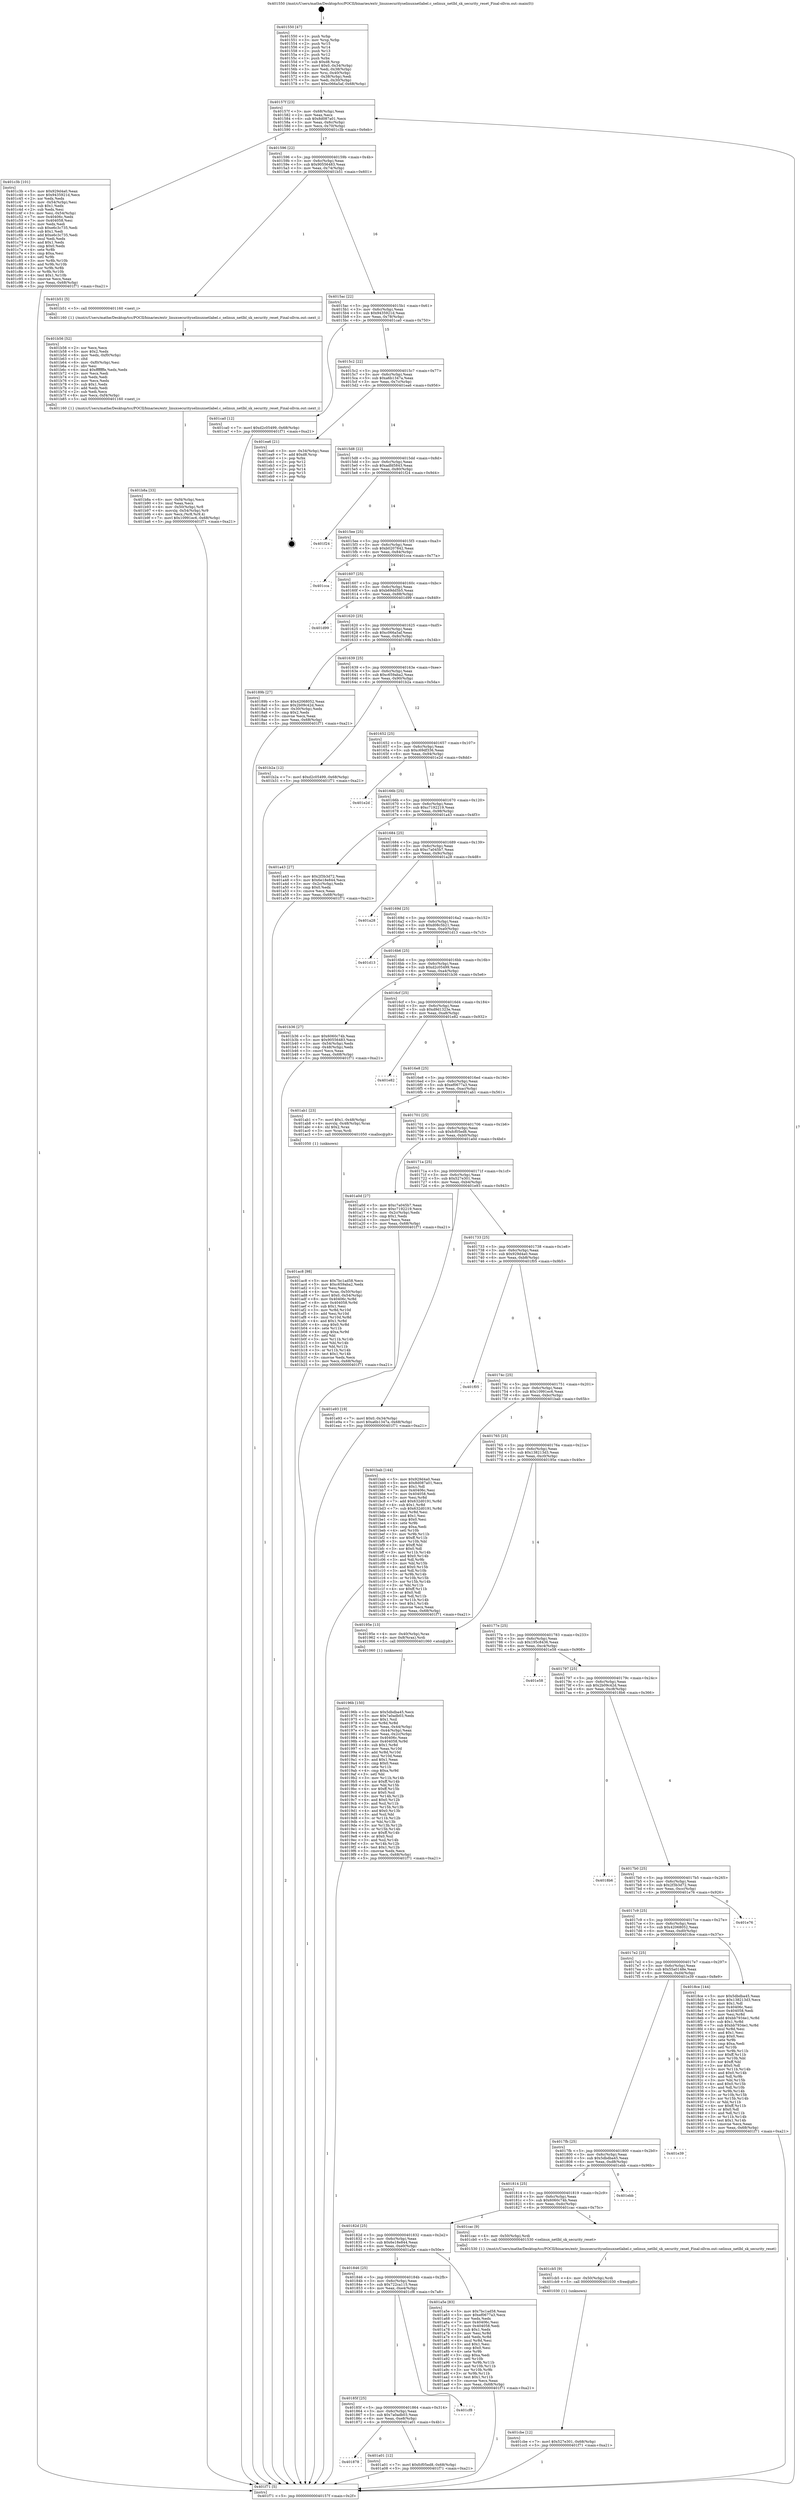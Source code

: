digraph "0x401550" {
  label = "0x401550 (/mnt/c/Users/mathe/Desktop/tcc/POCII/binaries/extr_linuxsecurityselinuxnetlabel.c_selinux_netlbl_sk_security_reset_Final-ollvm.out::main(0))"
  labelloc = "t"
  node[shape=record]

  Entry [label="",width=0.3,height=0.3,shape=circle,fillcolor=black,style=filled]
  "0x40157f" [label="{
     0x40157f [23]\l
     | [instrs]\l
     &nbsp;&nbsp;0x40157f \<+3\>: mov -0x68(%rbp),%eax\l
     &nbsp;&nbsp;0x401582 \<+2\>: mov %eax,%ecx\l
     &nbsp;&nbsp;0x401584 \<+6\>: sub $0x8d087a01,%ecx\l
     &nbsp;&nbsp;0x40158a \<+3\>: mov %eax,-0x6c(%rbp)\l
     &nbsp;&nbsp;0x40158d \<+3\>: mov %ecx,-0x70(%rbp)\l
     &nbsp;&nbsp;0x401590 \<+6\>: je 0000000000401c3b \<main+0x6eb\>\l
  }"]
  "0x401c3b" [label="{
     0x401c3b [101]\l
     | [instrs]\l
     &nbsp;&nbsp;0x401c3b \<+5\>: mov $0x929d4a0,%eax\l
     &nbsp;&nbsp;0x401c40 \<+5\>: mov $0x9435921d,%ecx\l
     &nbsp;&nbsp;0x401c45 \<+2\>: xor %edx,%edx\l
     &nbsp;&nbsp;0x401c47 \<+3\>: mov -0x54(%rbp),%esi\l
     &nbsp;&nbsp;0x401c4a \<+3\>: sub $0x1,%edx\l
     &nbsp;&nbsp;0x401c4d \<+2\>: sub %edx,%esi\l
     &nbsp;&nbsp;0x401c4f \<+3\>: mov %esi,-0x54(%rbp)\l
     &nbsp;&nbsp;0x401c52 \<+7\>: mov 0x40406c,%edx\l
     &nbsp;&nbsp;0x401c59 \<+7\>: mov 0x404058,%esi\l
     &nbsp;&nbsp;0x401c60 \<+2\>: mov %edx,%edi\l
     &nbsp;&nbsp;0x401c62 \<+6\>: sub $0xe6c3c735,%edi\l
     &nbsp;&nbsp;0x401c68 \<+3\>: sub $0x1,%edi\l
     &nbsp;&nbsp;0x401c6b \<+6\>: add $0xe6c3c735,%edi\l
     &nbsp;&nbsp;0x401c71 \<+3\>: imul %edi,%edx\l
     &nbsp;&nbsp;0x401c74 \<+3\>: and $0x1,%edx\l
     &nbsp;&nbsp;0x401c77 \<+3\>: cmp $0x0,%edx\l
     &nbsp;&nbsp;0x401c7a \<+4\>: sete %r8b\l
     &nbsp;&nbsp;0x401c7e \<+3\>: cmp $0xa,%esi\l
     &nbsp;&nbsp;0x401c81 \<+4\>: setl %r9b\l
     &nbsp;&nbsp;0x401c85 \<+3\>: mov %r8b,%r10b\l
     &nbsp;&nbsp;0x401c88 \<+3\>: and %r9b,%r10b\l
     &nbsp;&nbsp;0x401c8b \<+3\>: xor %r9b,%r8b\l
     &nbsp;&nbsp;0x401c8e \<+3\>: or %r8b,%r10b\l
     &nbsp;&nbsp;0x401c91 \<+4\>: test $0x1,%r10b\l
     &nbsp;&nbsp;0x401c95 \<+3\>: cmovne %ecx,%eax\l
     &nbsp;&nbsp;0x401c98 \<+3\>: mov %eax,-0x68(%rbp)\l
     &nbsp;&nbsp;0x401c9b \<+5\>: jmp 0000000000401f71 \<main+0xa21\>\l
  }"]
  "0x401596" [label="{
     0x401596 [22]\l
     | [instrs]\l
     &nbsp;&nbsp;0x401596 \<+5\>: jmp 000000000040159b \<main+0x4b\>\l
     &nbsp;&nbsp;0x40159b \<+3\>: mov -0x6c(%rbp),%eax\l
     &nbsp;&nbsp;0x40159e \<+5\>: sub $0x90556483,%eax\l
     &nbsp;&nbsp;0x4015a3 \<+3\>: mov %eax,-0x74(%rbp)\l
     &nbsp;&nbsp;0x4015a6 \<+6\>: je 0000000000401b51 \<main+0x601\>\l
  }"]
  Exit [label="",width=0.3,height=0.3,shape=circle,fillcolor=black,style=filled,peripheries=2]
  "0x401b51" [label="{
     0x401b51 [5]\l
     | [instrs]\l
     &nbsp;&nbsp;0x401b51 \<+5\>: call 0000000000401160 \<next_i\>\l
     | [calls]\l
     &nbsp;&nbsp;0x401160 \{1\} (/mnt/c/Users/mathe/Desktop/tcc/POCII/binaries/extr_linuxsecurityselinuxnetlabel.c_selinux_netlbl_sk_security_reset_Final-ollvm.out::next_i)\l
  }"]
  "0x4015ac" [label="{
     0x4015ac [22]\l
     | [instrs]\l
     &nbsp;&nbsp;0x4015ac \<+5\>: jmp 00000000004015b1 \<main+0x61\>\l
     &nbsp;&nbsp;0x4015b1 \<+3\>: mov -0x6c(%rbp),%eax\l
     &nbsp;&nbsp;0x4015b4 \<+5\>: sub $0x9435921d,%eax\l
     &nbsp;&nbsp;0x4015b9 \<+3\>: mov %eax,-0x78(%rbp)\l
     &nbsp;&nbsp;0x4015bc \<+6\>: je 0000000000401ca0 \<main+0x750\>\l
  }"]
  "0x401cbe" [label="{
     0x401cbe [12]\l
     | [instrs]\l
     &nbsp;&nbsp;0x401cbe \<+7\>: movl $0x527e301,-0x68(%rbp)\l
     &nbsp;&nbsp;0x401cc5 \<+5\>: jmp 0000000000401f71 \<main+0xa21\>\l
  }"]
  "0x401ca0" [label="{
     0x401ca0 [12]\l
     | [instrs]\l
     &nbsp;&nbsp;0x401ca0 \<+7\>: movl $0xd2c05499,-0x68(%rbp)\l
     &nbsp;&nbsp;0x401ca7 \<+5\>: jmp 0000000000401f71 \<main+0xa21\>\l
  }"]
  "0x4015c2" [label="{
     0x4015c2 [22]\l
     | [instrs]\l
     &nbsp;&nbsp;0x4015c2 \<+5\>: jmp 00000000004015c7 \<main+0x77\>\l
     &nbsp;&nbsp;0x4015c7 \<+3\>: mov -0x6c(%rbp),%eax\l
     &nbsp;&nbsp;0x4015ca \<+5\>: sub $0xa6b1347a,%eax\l
     &nbsp;&nbsp;0x4015cf \<+3\>: mov %eax,-0x7c(%rbp)\l
     &nbsp;&nbsp;0x4015d2 \<+6\>: je 0000000000401ea6 \<main+0x956\>\l
  }"]
  "0x401cb5" [label="{
     0x401cb5 [9]\l
     | [instrs]\l
     &nbsp;&nbsp;0x401cb5 \<+4\>: mov -0x50(%rbp),%rdi\l
     &nbsp;&nbsp;0x401cb9 \<+5\>: call 0000000000401030 \<free@plt\>\l
     | [calls]\l
     &nbsp;&nbsp;0x401030 \{1\} (unknown)\l
  }"]
  "0x401ea6" [label="{
     0x401ea6 [21]\l
     | [instrs]\l
     &nbsp;&nbsp;0x401ea6 \<+3\>: mov -0x34(%rbp),%eax\l
     &nbsp;&nbsp;0x401ea9 \<+7\>: add $0xd8,%rsp\l
     &nbsp;&nbsp;0x401eb0 \<+1\>: pop %rbx\l
     &nbsp;&nbsp;0x401eb1 \<+2\>: pop %r12\l
     &nbsp;&nbsp;0x401eb3 \<+2\>: pop %r13\l
     &nbsp;&nbsp;0x401eb5 \<+2\>: pop %r14\l
     &nbsp;&nbsp;0x401eb7 \<+2\>: pop %r15\l
     &nbsp;&nbsp;0x401eb9 \<+1\>: pop %rbp\l
     &nbsp;&nbsp;0x401eba \<+1\>: ret\l
  }"]
  "0x4015d8" [label="{
     0x4015d8 [22]\l
     | [instrs]\l
     &nbsp;&nbsp;0x4015d8 \<+5\>: jmp 00000000004015dd \<main+0x8d\>\l
     &nbsp;&nbsp;0x4015dd \<+3\>: mov -0x6c(%rbp),%eax\l
     &nbsp;&nbsp;0x4015e0 \<+5\>: sub $0xadfd5843,%eax\l
     &nbsp;&nbsp;0x4015e5 \<+3\>: mov %eax,-0x80(%rbp)\l
     &nbsp;&nbsp;0x4015e8 \<+6\>: je 0000000000401f24 \<main+0x9d4\>\l
  }"]
  "0x401b8a" [label="{
     0x401b8a [33]\l
     | [instrs]\l
     &nbsp;&nbsp;0x401b8a \<+6\>: mov -0xf4(%rbp),%ecx\l
     &nbsp;&nbsp;0x401b90 \<+3\>: imul %eax,%ecx\l
     &nbsp;&nbsp;0x401b93 \<+4\>: mov -0x50(%rbp),%r8\l
     &nbsp;&nbsp;0x401b97 \<+4\>: movslq -0x54(%rbp),%r9\l
     &nbsp;&nbsp;0x401b9b \<+4\>: mov %ecx,(%r8,%r9,4)\l
     &nbsp;&nbsp;0x401b9f \<+7\>: movl $0x10991ec6,-0x68(%rbp)\l
     &nbsp;&nbsp;0x401ba6 \<+5\>: jmp 0000000000401f71 \<main+0xa21\>\l
  }"]
  "0x401f24" [label="{
     0x401f24\l
  }", style=dashed]
  "0x4015ee" [label="{
     0x4015ee [25]\l
     | [instrs]\l
     &nbsp;&nbsp;0x4015ee \<+5\>: jmp 00000000004015f3 \<main+0xa3\>\l
     &nbsp;&nbsp;0x4015f3 \<+3\>: mov -0x6c(%rbp),%eax\l
     &nbsp;&nbsp;0x4015f6 \<+5\>: sub $0xb0207842,%eax\l
     &nbsp;&nbsp;0x4015fb \<+6\>: mov %eax,-0x84(%rbp)\l
     &nbsp;&nbsp;0x401601 \<+6\>: je 0000000000401cca \<main+0x77a\>\l
  }"]
  "0x401b56" [label="{
     0x401b56 [52]\l
     | [instrs]\l
     &nbsp;&nbsp;0x401b56 \<+2\>: xor %ecx,%ecx\l
     &nbsp;&nbsp;0x401b58 \<+5\>: mov $0x2,%edx\l
     &nbsp;&nbsp;0x401b5d \<+6\>: mov %edx,-0xf0(%rbp)\l
     &nbsp;&nbsp;0x401b63 \<+1\>: cltd\l
     &nbsp;&nbsp;0x401b64 \<+6\>: mov -0xf0(%rbp),%esi\l
     &nbsp;&nbsp;0x401b6a \<+2\>: idiv %esi\l
     &nbsp;&nbsp;0x401b6c \<+6\>: imul $0xfffffffe,%edx,%edx\l
     &nbsp;&nbsp;0x401b72 \<+2\>: mov %ecx,%edi\l
     &nbsp;&nbsp;0x401b74 \<+2\>: sub %edx,%edi\l
     &nbsp;&nbsp;0x401b76 \<+2\>: mov %ecx,%edx\l
     &nbsp;&nbsp;0x401b78 \<+3\>: sub $0x1,%edx\l
     &nbsp;&nbsp;0x401b7b \<+2\>: add %edx,%edi\l
     &nbsp;&nbsp;0x401b7d \<+2\>: sub %edi,%ecx\l
     &nbsp;&nbsp;0x401b7f \<+6\>: mov %ecx,-0xf4(%rbp)\l
     &nbsp;&nbsp;0x401b85 \<+5\>: call 0000000000401160 \<next_i\>\l
     | [calls]\l
     &nbsp;&nbsp;0x401160 \{1\} (/mnt/c/Users/mathe/Desktop/tcc/POCII/binaries/extr_linuxsecurityselinuxnetlabel.c_selinux_netlbl_sk_security_reset_Final-ollvm.out::next_i)\l
  }"]
  "0x401cca" [label="{
     0x401cca\l
  }", style=dashed]
  "0x401607" [label="{
     0x401607 [25]\l
     | [instrs]\l
     &nbsp;&nbsp;0x401607 \<+5\>: jmp 000000000040160c \<main+0xbc\>\l
     &nbsp;&nbsp;0x40160c \<+3\>: mov -0x6c(%rbp),%eax\l
     &nbsp;&nbsp;0x40160f \<+5\>: sub $0xb69dd5b5,%eax\l
     &nbsp;&nbsp;0x401614 \<+6\>: mov %eax,-0x88(%rbp)\l
     &nbsp;&nbsp;0x40161a \<+6\>: je 0000000000401d99 \<main+0x849\>\l
  }"]
  "0x401ac8" [label="{
     0x401ac8 [98]\l
     | [instrs]\l
     &nbsp;&nbsp;0x401ac8 \<+5\>: mov $0x7bc1ad58,%ecx\l
     &nbsp;&nbsp;0x401acd \<+5\>: mov $0xc659aba2,%edx\l
     &nbsp;&nbsp;0x401ad2 \<+2\>: xor %esi,%esi\l
     &nbsp;&nbsp;0x401ad4 \<+4\>: mov %rax,-0x50(%rbp)\l
     &nbsp;&nbsp;0x401ad8 \<+7\>: movl $0x0,-0x54(%rbp)\l
     &nbsp;&nbsp;0x401adf \<+8\>: mov 0x40406c,%r8d\l
     &nbsp;&nbsp;0x401ae7 \<+8\>: mov 0x404058,%r9d\l
     &nbsp;&nbsp;0x401aef \<+3\>: sub $0x1,%esi\l
     &nbsp;&nbsp;0x401af2 \<+3\>: mov %r8d,%r10d\l
     &nbsp;&nbsp;0x401af5 \<+3\>: add %esi,%r10d\l
     &nbsp;&nbsp;0x401af8 \<+4\>: imul %r10d,%r8d\l
     &nbsp;&nbsp;0x401afc \<+4\>: and $0x1,%r8d\l
     &nbsp;&nbsp;0x401b00 \<+4\>: cmp $0x0,%r8d\l
     &nbsp;&nbsp;0x401b04 \<+4\>: sete %r11b\l
     &nbsp;&nbsp;0x401b08 \<+4\>: cmp $0xa,%r9d\l
     &nbsp;&nbsp;0x401b0c \<+3\>: setl %bl\l
     &nbsp;&nbsp;0x401b0f \<+3\>: mov %r11b,%r14b\l
     &nbsp;&nbsp;0x401b12 \<+3\>: and %bl,%r14b\l
     &nbsp;&nbsp;0x401b15 \<+3\>: xor %bl,%r11b\l
     &nbsp;&nbsp;0x401b18 \<+3\>: or %r11b,%r14b\l
     &nbsp;&nbsp;0x401b1b \<+4\>: test $0x1,%r14b\l
     &nbsp;&nbsp;0x401b1f \<+3\>: cmovne %edx,%ecx\l
     &nbsp;&nbsp;0x401b22 \<+3\>: mov %ecx,-0x68(%rbp)\l
     &nbsp;&nbsp;0x401b25 \<+5\>: jmp 0000000000401f71 \<main+0xa21\>\l
  }"]
  "0x401d99" [label="{
     0x401d99\l
  }", style=dashed]
  "0x401620" [label="{
     0x401620 [25]\l
     | [instrs]\l
     &nbsp;&nbsp;0x401620 \<+5\>: jmp 0000000000401625 \<main+0xd5\>\l
     &nbsp;&nbsp;0x401625 \<+3\>: mov -0x6c(%rbp),%eax\l
     &nbsp;&nbsp;0x401628 \<+5\>: sub $0xc066a5af,%eax\l
     &nbsp;&nbsp;0x40162d \<+6\>: mov %eax,-0x8c(%rbp)\l
     &nbsp;&nbsp;0x401633 \<+6\>: je 000000000040189b \<main+0x34b\>\l
  }"]
  "0x401878" [label="{
     0x401878\l
  }", style=dashed]
  "0x40189b" [label="{
     0x40189b [27]\l
     | [instrs]\l
     &nbsp;&nbsp;0x40189b \<+5\>: mov $0x42068052,%eax\l
     &nbsp;&nbsp;0x4018a0 \<+5\>: mov $0x2b09c42d,%ecx\l
     &nbsp;&nbsp;0x4018a5 \<+3\>: mov -0x30(%rbp),%edx\l
     &nbsp;&nbsp;0x4018a8 \<+3\>: cmp $0x2,%edx\l
     &nbsp;&nbsp;0x4018ab \<+3\>: cmovne %ecx,%eax\l
     &nbsp;&nbsp;0x4018ae \<+3\>: mov %eax,-0x68(%rbp)\l
     &nbsp;&nbsp;0x4018b1 \<+5\>: jmp 0000000000401f71 \<main+0xa21\>\l
  }"]
  "0x401639" [label="{
     0x401639 [25]\l
     | [instrs]\l
     &nbsp;&nbsp;0x401639 \<+5\>: jmp 000000000040163e \<main+0xee\>\l
     &nbsp;&nbsp;0x40163e \<+3\>: mov -0x6c(%rbp),%eax\l
     &nbsp;&nbsp;0x401641 \<+5\>: sub $0xc659aba2,%eax\l
     &nbsp;&nbsp;0x401646 \<+6\>: mov %eax,-0x90(%rbp)\l
     &nbsp;&nbsp;0x40164c \<+6\>: je 0000000000401b2a \<main+0x5da\>\l
  }"]
  "0x401f71" [label="{
     0x401f71 [5]\l
     | [instrs]\l
     &nbsp;&nbsp;0x401f71 \<+5\>: jmp 000000000040157f \<main+0x2f\>\l
  }"]
  "0x401550" [label="{
     0x401550 [47]\l
     | [instrs]\l
     &nbsp;&nbsp;0x401550 \<+1\>: push %rbp\l
     &nbsp;&nbsp;0x401551 \<+3\>: mov %rsp,%rbp\l
     &nbsp;&nbsp;0x401554 \<+2\>: push %r15\l
     &nbsp;&nbsp;0x401556 \<+2\>: push %r14\l
     &nbsp;&nbsp;0x401558 \<+2\>: push %r13\l
     &nbsp;&nbsp;0x40155a \<+2\>: push %r12\l
     &nbsp;&nbsp;0x40155c \<+1\>: push %rbx\l
     &nbsp;&nbsp;0x40155d \<+7\>: sub $0xd8,%rsp\l
     &nbsp;&nbsp;0x401564 \<+7\>: movl $0x0,-0x34(%rbp)\l
     &nbsp;&nbsp;0x40156b \<+3\>: mov %edi,-0x38(%rbp)\l
     &nbsp;&nbsp;0x40156e \<+4\>: mov %rsi,-0x40(%rbp)\l
     &nbsp;&nbsp;0x401572 \<+3\>: mov -0x38(%rbp),%edi\l
     &nbsp;&nbsp;0x401575 \<+3\>: mov %edi,-0x30(%rbp)\l
     &nbsp;&nbsp;0x401578 \<+7\>: movl $0xc066a5af,-0x68(%rbp)\l
  }"]
  "0x401a01" [label="{
     0x401a01 [12]\l
     | [instrs]\l
     &nbsp;&nbsp;0x401a01 \<+7\>: movl $0xfcf05ed8,-0x68(%rbp)\l
     &nbsp;&nbsp;0x401a08 \<+5\>: jmp 0000000000401f71 \<main+0xa21\>\l
  }"]
  "0x401b2a" [label="{
     0x401b2a [12]\l
     | [instrs]\l
     &nbsp;&nbsp;0x401b2a \<+7\>: movl $0xd2c05499,-0x68(%rbp)\l
     &nbsp;&nbsp;0x401b31 \<+5\>: jmp 0000000000401f71 \<main+0xa21\>\l
  }"]
  "0x401652" [label="{
     0x401652 [25]\l
     | [instrs]\l
     &nbsp;&nbsp;0x401652 \<+5\>: jmp 0000000000401657 \<main+0x107\>\l
     &nbsp;&nbsp;0x401657 \<+3\>: mov -0x6c(%rbp),%eax\l
     &nbsp;&nbsp;0x40165a \<+5\>: sub $0xc69df336,%eax\l
     &nbsp;&nbsp;0x40165f \<+6\>: mov %eax,-0x94(%rbp)\l
     &nbsp;&nbsp;0x401665 \<+6\>: je 0000000000401e2d \<main+0x8dd\>\l
  }"]
  "0x40185f" [label="{
     0x40185f [25]\l
     | [instrs]\l
     &nbsp;&nbsp;0x40185f \<+5\>: jmp 0000000000401864 \<main+0x314\>\l
     &nbsp;&nbsp;0x401864 \<+3\>: mov -0x6c(%rbp),%eax\l
     &nbsp;&nbsp;0x401867 \<+5\>: sub $0x7a0adb03,%eax\l
     &nbsp;&nbsp;0x40186c \<+6\>: mov %eax,-0xe8(%rbp)\l
     &nbsp;&nbsp;0x401872 \<+6\>: je 0000000000401a01 \<main+0x4b1\>\l
  }"]
  "0x401e2d" [label="{
     0x401e2d\l
  }", style=dashed]
  "0x40166b" [label="{
     0x40166b [25]\l
     | [instrs]\l
     &nbsp;&nbsp;0x40166b \<+5\>: jmp 0000000000401670 \<main+0x120\>\l
     &nbsp;&nbsp;0x401670 \<+3\>: mov -0x6c(%rbp),%eax\l
     &nbsp;&nbsp;0x401673 \<+5\>: sub $0xc7192219,%eax\l
     &nbsp;&nbsp;0x401678 \<+6\>: mov %eax,-0x98(%rbp)\l
     &nbsp;&nbsp;0x40167e \<+6\>: je 0000000000401a43 \<main+0x4f3\>\l
  }"]
  "0x401cf8" [label="{
     0x401cf8\l
  }", style=dashed]
  "0x401a43" [label="{
     0x401a43 [27]\l
     | [instrs]\l
     &nbsp;&nbsp;0x401a43 \<+5\>: mov $0x2f3b3d72,%eax\l
     &nbsp;&nbsp;0x401a48 \<+5\>: mov $0x6e18e844,%ecx\l
     &nbsp;&nbsp;0x401a4d \<+3\>: mov -0x2c(%rbp),%edx\l
     &nbsp;&nbsp;0x401a50 \<+3\>: cmp $0x0,%edx\l
     &nbsp;&nbsp;0x401a53 \<+3\>: cmove %ecx,%eax\l
     &nbsp;&nbsp;0x401a56 \<+3\>: mov %eax,-0x68(%rbp)\l
     &nbsp;&nbsp;0x401a59 \<+5\>: jmp 0000000000401f71 \<main+0xa21\>\l
  }"]
  "0x401684" [label="{
     0x401684 [25]\l
     | [instrs]\l
     &nbsp;&nbsp;0x401684 \<+5\>: jmp 0000000000401689 \<main+0x139\>\l
     &nbsp;&nbsp;0x401689 \<+3\>: mov -0x6c(%rbp),%eax\l
     &nbsp;&nbsp;0x40168c \<+5\>: sub $0xc7a045b7,%eax\l
     &nbsp;&nbsp;0x401691 \<+6\>: mov %eax,-0x9c(%rbp)\l
     &nbsp;&nbsp;0x401697 \<+6\>: je 0000000000401a28 \<main+0x4d8\>\l
  }"]
  "0x401846" [label="{
     0x401846 [25]\l
     | [instrs]\l
     &nbsp;&nbsp;0x401846 \<+5\>: jmp 000000000040184b \<main+0x2fb\>\l
     &nbsp;&nbsp;0x40184b \<+3\>: mov -0x6c(%rbp),%eax\l
     &nbsp;&nbsp;0x40184e \<+5\>: sub $0x722ca115,%eax\l
     &nbsp;&nbsp;0x401853 \<+6\>: mov %eax,-0xe4(%rbp)\l
     &nbsp;&nbsp;0x401859 \<+6\>: je 0000000000401cf8 \<main+0x7a8\>\l
  }"]
  "0x401a28" [label="{
     0x401a28\l
  }", style=dashed]
  "0x40169d" [label="{
     0x40169d [25]\l
     | [instrs]\l
     &nbsp;&nbsp;0x40169d \<+5\>: jmp 00000000004016a2 \<main+0x152\>\l
     &nbsp;&nbsp;0x4016a2 \<+3\>: mov -0x6c(%rbp),%eax\l
     &nbsp;&nbsp;0x4016a5 \<+5\>: sub $0xd08c5b21,%eax\l
     &nbsp;&nbsp;0x4016aa \<+6\>: mov %eax,-0xa0(%rbp)\l
     &nbsp;&nbsp;0x4016b0 \<+6\>: je 0000000000401d13 \<main+0x7c3\>\l
  }"]
  "0x401a5e" [label="{
     0x401a5e [83]\l
     | [instrs]\l
     &nbsp;&nbsp;0x401a5e \<+5\>: mov $0x7bc1ad58,%eax\l
     &nbsp;&nbsp;0x401a63 \<+5\>: mov $0xef0677a3,%ecx\l
     &nbsp;&nbsp;0x401a68 \<+2\>: xor %edx,%edx\l
     &nbsp;&nbsp;0x401a6a \<+7\>: mov 0x40406c,%esi\l
     &nbsp;&nbsp;0x401a71 \<+7\>: mov 0x404058,%edi\l
     &nbsp;&nbsp;0x401a78 \<+3\>: sub $0x1,%edx\l
     &nbsp;&nbsp;0x401a7b \<+3\>: mov %esi,%r8d\l
     &nbsp;&nbsp;0x401a7e \<+3\>: add %edx,%r8d\l
     &nbsp;&nbsp;0x401a81 \<+4\>: imul %r8d,%esi\l
     &nbsp;&nbsp;0x401a85 \<+3\>: and $0x1,%esi\l
     &nbsp;&nbsp;0x401a88 \<+3\>: cmp $0x0,%esi\l
     &nbsp;&nbsp;0x401a8b \<+4\>: sete %r9b\l
     &nbsp;&nbsp;0x401a8f \<+3\>: cmp $0xa,%edi\l
     &nbsp;&nbsp;0x401a92 \<+4\>: setl %r10b\l
     &nbsp;&nbsp;0x401a96 \<+3\>: mov %r9b,%r11b\l
     &nbsp;&nbsp;0x401a99 \<+3\>: and %r10b,%r11b\l
     &nbsp;&nbsp;0x401a9c \<+3\>: xor %r10b,%r9b\l
     &nbsp;&nbsp;0x401a9f \<+3\>: or %r9b,%r11b\l
     &nbsp;&nbsp;0x401aa2 \<+4\>: test $0x1,%r11b\l
     &nbsp;&nbsp;0x401aa6 \<+3\>: cmovne %ecx,%eax\l
     &nbsp;&nbsp;0x401aa9 \<+3\>: mov %eax,-0x68(%rbp)\l
     &nbsp;&nbsp;0x401aac \<+5\>: jmp 0000000000401f71 \<main+0xa21\>\l
  }"]
  "0x401d13" [label="{
     0x401d13\l
  }", style=dashed]
  "0x4016b6" [label="{
     0x4016b6 [25]\l
     | [instrs]\l
     &nbsp;&nbsp;0x4016b6 \<+5\>: jmp 00000000004016bb \<main+0x16b\>\l
     &nbsp;&nbsp;0x4016bb \<+3\>: mov -0x6c(%rbp),%eax\l
     &nbsp;&nbsp;0x4016be \<+5\>: sub $0xd2c05499,%eax\l
     &nbsp;&nbsp;0x4016c3 \<+6\>: mov %eax,-0xa4(%rbp)\l
     &nbsp;&nbsp;0x4016c9 \<+6\>: je 0000000000401b36 \<main+0x5e6\>\l
  }"]
  "0x40182d" [label="{
     0x40182d [25]\l
     | [instrs]\l
     &nbsp;&nbsp;0x40182d \<+5\>: jmp 0000000000401832 \<main+0x2e2\>\l
     &nbsp;&nbsp;0x401832 \<+3\>: mov -0x6c(%rbp),%eax\l
     &nbsp;&nbsp;0x401835 \<+5\>: sub $0x6e18e844,%eax\l
     &nbsp;&nbsp;0x40183a \<+6\>: mov %eax,-0xe0(%rbp)\l
     &nbsp;&nbsp;0x401840 \<+6\>: je 0000000000401a5e \<main+0x50e\>\l
  }"]
  "0x401b36" [label="{
     0x401b36 [27]\l
     | [instrs]\l
     &nbsp;&nbsp;0x401b36 \<+5\>: mov $0x6060c74b,%eax\l
     &nbsp;&nbsp;0x401b3b \<+5\>: mov $0x90556483,%ecx\l
     &nbsp;&nbsp;0x401b40 \<+3\>: mov -0x54(%rbp),%edx\l
     &nbsp;&nbsp;0x401b43 \<+3\>: cmp -0x48(%rbp),%edx\l
     &nbsp;&nbsp;0x401b46 \<+3\>: cmovl %ecx,%eax\l
     &nbsp;&nbsp;0x401b49 \<+3\>: mov %eax,-0x68(%rbp)\l
     &nbsp;&nbsp;0x401b4c \<+5\>: jmp 0000000000401f71 \<main+0xa21\>\l
  }"]
  "0x4016cf" [label="{
     0x4016cf [25]\l
     | [instrs]\l
     &nbsp;&nbsp;0x4016cf \<+5\>: jmp 00000000004016d4 \<main+0x184\>\l
     &nbsp;&nbsp;0x4016d4 \<+3\>: mov -0x6c(%rbp),%eax\l
     &nbsp;&nbsp;0x4016d7 \<+5\>: sub $0xd9d1323e,%eax\l
     &nbsp;&nbsp;0x4016dc \<+6\>: mov %eax,-0xa8(%rbp)\l
     &nbsp;&nbsp;0x4016e2 \<+6\>: je 0000000000401e82 \<main+0x932\>\l
  }"]
  "0x401cac" [label="{
     0x401cac [9]\l
     | [instrs]\l
     &nbsp;&nbsp;0x401cac \<+4\>: mov -0x50(%rbp),%rdi\l
     &nbsp;&nbsp;0x401cb0 \<+5\>: call 0000000000401530 \<selinux_netlbl_sk_security_reset\>\l
     | [calls]\l
     &nbsp;&nbsp;0x401530 \{1\} (/mnt/c/Users/mathe/Desktop/tcc/POCII/binaries/extr_linuxsecurityselinuxnetlabel.c_selinux_netlbl_sk_security_reset_Final-ollvm.out::selinux_netlbl_sk_security_reset)\l
  }"]
  "0x401e82" [label="{
     0x401e82\l
  }", style=dashed]
  "0x4016e8" [label="{
     0x4016e8 [25]\l
     | [instrs]\l
     &nbsp;&nbsp;0x4016e8 \<+5\>: jmp 00000000004016ed \<main+0x19d\>\l
     &nbsp;&nbsp;0x4016ed \<+3\>: mov -0x6c(%rbp),%eax\l
     &nbsp;&nbsp;0x4016f0 \<+5\>: sub $0xef0677a3,%eax\l
     &nbsp;&nbsp;0x4016f5 \<+6\>: mov %eax,-0xac(%rbp)\l
     &nbsp;&nbsp;0x4016fb \<+6\>: je 0000000000401ab1 \<main+0x561\>\l
  }"]
  "0x401814" [label="{
     0x401814 [25]\l
     | [instrs]\l
     &nbsp;&nbsp;0x401814 \<+5\>: jmp 0000000000401819 \<main+0x2c9\>\l
     &nbsp;&nbsp;0x401819 \<+3\>: mov -0x6c(%rbp),%eax\l
     &nbsp;&nbsp;0x40181c \<+5\>: sub $0x6060c74b,%eax\l
     &nbsp;&nbsp;0x401821 \<+6\>: mov %eax,-0xdc(%rbp)\l
     &nbsp;&nbsp;0x401827 \<+6\>: je 0000000000401cac \<main+0x75c\>\l
  }"]
  "0x401ab1" [label="{
     0x401ab1 [23]\l
     | [instrs]\l
     &nbsp;&nbsp;0x401ab1 \<+7\>: movl $0x1,-0x48(%rbp)\l
     &nbsp;&nbsp;0x401ab8 \<+4\>: movslq -0x48(%rbp),%rax\l
     &nbsp;&nbsp;0x401abc \<+4\>: shl $0x2,%rax\l
     &nbsp;&nbsp;0x401ac0 \<+3\>: mov %rax,%rdi\l
     &nbsp;&nbsp;0x401ac3 \<+5\>: call 0000000000401050 \<malloc@plt\>\l
     | [calls]\l
     &nbsp;&nbsp;0x401050 \{1\} (unknown)\l
  }"]
  "0x401701" [label="{
     0x401701 [25]\l
     | [instrs]\l
     &nbsp;&nbsp;0x401701 \<+5\>: jmp 0000000000401706 \<main+0x1b6\>\l
     &nbsp;&nbsp;0x401706 \<+3\>: mov -0x6c(%rbp),%eax\l
     &nbsp;&nbsp;0x401709 \<+5\>: sub $0xfcf05ed8,%eax\l
     &nbsp;&nbsp;0x40170e \<+6\>: mov %eax,-0xb0(%rbp)\l
     &nbsp;&nbsp;0x401714 \<+6\>: je 0000000000401a0d \<main+0x4bd\>\l
  }"]
  "0x401ebb" [label="{
     0x401ebb\l
  }", style=dashed]
  "0x401a0d" [label="{
     0x401a0d [27]\l
     | [instrs]\l
     &nbsp;&nbsp;0x401a0d \<+5\>: mov $0xc7a045b7,%eax\l
     &nbsp;&nbsp;0x401a12 \<+5\>: mov $0xc7192219,%ecx\l
     &nbsp;&nbsp;0x401a17 \<+3\>: mov -0x2c(%rbp),%edx\l
     &nbsp;&nbsp;0x401a1a \<+3\>: cmp $0x1,%edx\l
     &nbsp;&nbsp;0x401a1d \<+3\>: cmovl %ecx,%eax\l
     &nbsp;&nbsp;0x401a20 \<+3\>: mov %eax,-0x68(%rbp)\l
     &nbsp;&nbsp;0x401a23 \<+5\>: jmp 0000000000401f71 \<main+0xa21\>\l
  }"]
  "0x40171a" [label="{
     0x40171a [25]\l
     | [instrs]\l
     &nbsp;&nbsp;0x40171a \<+5\>: jmp 000000000040171f \<main+0x1cf\>\l
     &nbsp;&nbsp;0x40171f \<+3\>: mov -0x6c(%rbp),%eax\l
     &nbsp;&nbsp;0x401722 \<+5\>: sub $0x527e301,%eax\l
     &nbsp;&nbsp;0x401727 \<+6\>: mov %eax,-0xb4(%rbp)\l
     &nbsp;&nbsp;0x40172d \<+6\>: je 0000000000401e93 \<main+0x943\>\l
  }"]
  "0x4017fb" [label="{
     0x4017fb [25]\l
     | [instrs]\l
     &nbsp;&nbsp;0x4017fb \<+5\>: jmp 0000000000401800 \<main+0x2b0\>\l
     &nbsp;&nbsp;0x401800 \<+3\>: mov -0x6c(%rbp),%eax\l
     &nbsp;&nbsp;0x401803 \<+5\>: sub $0x5dbdba45,%eax\l
     &nbsp;&nbsp;0x401808 \<+6\>: mov %eax,-0xd8(%rbp)\l
     &nbsp;&nbsp;0x40180e \<+6\>: je 0000000000401ebb \<main+0x96b\>\l
  }"]
  "0x401e93" [label="{
     0x401e93 [19]\l
     | [instrs]\l
     &nbsp;&nbsp;0x401e93 \<+7\>: movl $0x0,-0x34(%rbp)\l
     &nbsp;&nbsp;0x401e9a \<+7\>: movl $0xa6b1347a,-0x68(%rbp)\l
     &nbsp;&nbsp;0x401ea1 \<+5\>: jmp 0000000000401f71 \<main+0xa21\>\l
  }"]
  "0x401733" [label="{
     0x401733 [25]\l
     | [instrs]\l
     &nbsp;&nbsp;0x401733 \<+5\>: jmp 0000000000401738 \<main+0x1e8\>\l
     &nbsp;&nbsp;0x401738 \<+3\>: mov -0x6c(%rbp),%eax\l
     &nbsp;&nbsp;0x40173b \<+5\>: sub $0x929d4a0,%eax\l
     &nbsp;&nbsp;0x401740 \<+6\>: mov %eax,-0xb8(%rbp)\l
     &nbsp;&nbsp;0x401746 \<+6\>: je 0000000000401f05 \<main+0x9b5\>\l
  }"]
  "0x401e39" [label="{
     0x401e39\l
  }", style=dashed]
  "0x401f05" [label="{
     0x401f05\l
  }", style=dashed]
  "0x40174c" [label="{
     0x40174c [25]\l
     | [instrs]\l
     &nbsp;&nbsp;0x40174c \<+5\>: jmp 0000000000401751 \<main+0x201\>\l
     &nbsp;&nbsp;0x401751 \<+3\>: mov -0x6c(%rbp),%eax\l
     &nbsp;&nbsp;0x401754 \<+5\>: sub $0x10991ec6,%eax\l
     &nbsp;&nbsp;0x401759 \<+6\>: mov %eax,-0xbc(%rbp)\l
     &nbsp;&nbsp;0x40175f \<+6\>: je 0000000000401bab \<main+0x65b\>\l
  }"]
  "0x40196b" [label="{
     0x40196b [150]\l
     | [instrs]\l
     &nbsp;&nbsp;0x40196b \<+5\>: mov $0x5dbdba45,%ecx\l
     &nbsp;&nbsp;0x401970 \<+5\>: mov $0x7a0adb03,%edx\l
     &nbsp;&nbsp;0x401975 \<+3\>: mov $0x1,%sil\l
     &nbsp;&nbsp;0x401978 \<+3\>: xor %r8d,%r8d\l
     &nbsp;&nbsp;0x40197b \<+3\>: mov %eax,-0x44(%rbp)\l
     &nbsp;&nbsp;0x40197e \<+3\>: mov -0x44(%rbp),%eax\l
     &nbsp;&nbsp;0x401981 \<+3\>: mov %eax,-0x2c(%rbp)\l
     &nbsp;&nbsp;0x401984 \<+7\>: mov 0x40406c,%eax\l
     &nbsp;&nbsp;0x40198b \<+8\>: mov 0x404058,%r9d\l
     &nbsp;&nbsp;0x401993 \<+4\>: sub $0x1,%r8d\l
     &nbsp;&nbsp;0x401997 \<+3\>: mov %eax,%r10d\l
     &nbsp;&nbsp;0x40199a \<+3\>: add %r8d,%r10d\l
     &nbsp;&nbsp;0x40199d \<+4\>: imul %r10d,%eax\l
     &nbsp;&nbsp;0x4019a1 \<+3\>: and $0x1,%eax\l
     &nbsp;&nbsp;0x4019a4 \<+3\>: cmp $0x0,%eax\l
     &nbsp;&nbsp;0x4019a7 \<+4\>: sete %r11b\l
     &nbsp;&nbsp;0x4019ab \<+4\>: cmp $0xa,%r9d\l
     &nbsp;&nbsp;0x4019af \<+3\>: setl %bl\l
     &nbsp;&nbsp;0x4019b2 \<+3\>: mov %r11b,%r14b\l
     &nbsp;&nbsp;0x4019b5 \<+4\>: xor $0xff,%r14b\l
     &nbsp;&nbsp;0x4019b9 \<+3\>: mov %bl,%r15b\l
     &nbsp;&nbsp;0x4019bc \<+4\>: xor $0xff,%r15b\l
     &nbsp;&nbsp;0x4019c0 \<+4\>: xor $0x0,%sil\l
     &nbsp;&nbsp;0x4019c4 \<+3\>: mov %r14b,%r12b\l
     &nbsp;&nbsp;0x4019c7 \<+4\>: and $0x0,%r12b\l
     &nbsp;&nbsp;0x4019cb \<+3\>: and %sil,%r11b\l
     &nbsp;&nbsp;0x4019ce \<+3\>: mov %r15b,%r13b\l
     &nbsp;&nbsp;0x4019d1 \<+4\>: and $0x0,%r13b\l
     &nbsp;&nbsp;0x4019d5 \<+3\>: and %sil,%bl\l
     &nbsp;&nbsp;0x4019d8 \<+3\>: or %r11b,%r12b\l
     &nbsp;&nbsp;0x4019db \<+3\>: or %bl,%r13b\l
     &nbsp;&nbsp;0x4019de \<+3\>: xor %r13b,%r12b\l
     &nbsp;&nbsp;0x4019e1 \<+3\>: or %r15b,%r14b\l
     &nbsp;&nbsp;0x4019e4 \<+4\>: xor $0xff,%r14b\l
     &nbsp;&nbsp;0x4019e8 \<+4\>: or $0x0,%sil\l
     &nbsp;&nbsp;0x4019ec \<+3\>: and %sil,%r14b\l
     &nbsp;&nbsp;0x4019ef \<+3\>: or %r14b,%r12b\l
     &nbsp;&nbsp;0x4019f2 \<+4\>: test $0x1,%r12b\l
     &nbsp;&nbsp;0x4019f6 \<+3\>: cmovne %edx,%ecx\l
     &nbsp;&nbsp;0x4019f9 \<+3\>: mov %ecx,-0x68(%rbp)\l
     &nbsp;&nbsp;0x4019fc \<+5\>: jmp 0000000000401f71 \<main+0xa21\>\l
  }"]
  "0x401bab" [label="{
     0x401bab [144]\l
     | [instrs]\l
     &nbsp;&nbsp;0x401bab \<+5\>: mov $0x929d4a0,%eax\l
     &nbsp;&nbsp;0x401bb0 \<+5\>: mov $0x8d087a01,%ecx\l
     &nbsp;&nbsp;0x401bb5 \<+2\>: mov $0x1,%dl\l
     &nbsp;&nbsp;0x401bb7 \<+7\>: mov 0x40406c,%esi\l
     &nbsp;&nbsp;0x401bbe \<+7\>: mov 0x404058,%edi\l
     &nbsp;&nbsp;0x401bc5 \<+3\>: mov %esi,%r8d\l
     &nbsp;&nbsp;0x401bc8 \<+7\>: add $0x632d0191,%r8d\l
     &nbsp;&nbsp;0x401bcf \<+4\>: sub $0x1,%r8d\l
     &nbsp;&nbsp;0x401bd3 \<+7\>: sub $0x632d0191,%r8d\l
     &nbsp;&nbsp;0x401bda \<+4\>: imul %r8d,%esi\l
     &nbsp;&nbsp;0x401bde \<+3\>: and $0x1,%esi\l
     &nbsp;&nbsp;0x401be1 \<+3\>: cmp $0x0,%esi\l
     &nbsp;&nbsp;0x401be4 \<+4\>: sete %r9b\l
     &nbsp;&nbsp;0x401be8 \<+3\>: cmp $0xa,%edi\l
     &nbsp;&nbsp;0x401beb \<+4\>: setl %r10b\l
     &nbsp;&nbsp;0x401bef \<+3\>: mov %r9b,%r11b\l
     &nbsp;&nbsp;0x401bf2 \<+4\>: xor $0xff,%r11b\l
     &nbsp;&nbsp;0x401bf6 \<+3\>: mov %r10b,%bl\l
     &nbsp;&nbsp;0x401bf9 \<+3\>: xor $0xff,%bl\l
     &nbsp;&nbsp;0x401bfc \<+3\>: xor $0x0,%dl\l
     &nbsp;&nbsp;0x401bff \<+3\>: mov %r11b,%r14b\l
     &nbsp;&nbsp;0x401c02 \<+4\>: and $0x0,%r14b\l
     &nbsp;&nbsp;0x401c06 \<+3\>: and %dl,%r9b\l
     &nbsp;&nbsp;0x401c09 \<+3\>: mov %bl,%r15b\l
     &nbsp;&nbsp;0x401c0c \<+4\>: and $0x0,%r15b\l
     &nbsp;&nbsp;0x401c10 \<+3\>: and %dl,%r10b\l
     &nbsp;&nbsp;0x401c13 \<+3\>: or %r9b,%r14b\l
     &nbsp;&nbsp;0x401c16 \<+3\>: or %r10b,%r15b\l
     &nbsp;&nbsp;0x401c19 \<+3\>: xor %r15b,%r14b\l
     &nbsp;&nbsp;0x401c1c \<+3\>: or %bl,%r11b\l
     &nbsp;&nbsp;0x401c1f \<+4\>: xor $0xff,%r11b\l
     &nbsp;&nbsp;0x401c23 \<+3\>: or $0x0,%dl\l
     &nbsp;&nbsp;0x401c26 \<+3\>: and %dl,%r11b\l
     &nbsp;&nbsp;0x401c29 \<+3\>: or %r11b,%r14b\l
     &nbsp;&nbsp;0x401c2c \<+4\>: test $0x1,%r14b\l
     &nbsp;&nbsp;0x401c30 \<+3\>: cmovne %ecx,%eax\l
     &nbsp;&nbsp;0x401c33 \<+3\>: mov %eax,-0x68(%rbp)\l
     &nbsp;&nbsp;0x401c36 \<+5\>: jmp 0000000000401f71 \<main+0xa21\>\l
  }"]
  "0x401765" [label="{
     0x401765 [25]\l
     | [instrs]\l
     &nbsp;&nbsp;0x401765 \<+5\>: jmp 000000000040176a \<main+0x21a\>\l
     &nbsp;&nbsp;0x40176a \<+3\>: mov -0x6c(%rbp),%eax\l
     &nbsp;&nbsp;0x40176d \<+5\>: sub $0x138213d3,%eax\l
     &nbsp;&nbsp;0x401772 \<+6\>: mov %eax,-0xc0(%rbp)\l
     &nbsp;&nbsp;0x401778 \<+6\>: je 000000000040195e \<main+0x40e\>\l
  }"]
  "0x4017e2" [label="{
     0x4017e2 [25]\l
     | [instrs]\l
     &nbsp;&nbsp;0x4017e2 \<+5\>: jmp 00000000004017e7 \<main+0x297\>\l
     &nbsp;&nbsp;0x4017e7 \<+3\>: mov -0x6c(%rbp),%eax\l
     &nbsp;&nbsp;0x4017ea \<+5\>: sub $0x55a0148e,%eax\l
     &nbsp;&nbsp;0x4017ef \<+6\>: mov %eax,-0xd4(%rbp)\l
     &nbsp;&nbsp;0x4017f5 \<+6\>: je 0000000000401e39 \<main+0x8e9\>\l
  }"]
  "0x40195e" [label="{
     0x40195e [13]\l
     | [instrs]\l
     &nbsp;&nbsp;0x40195e \<+4\>: mov -0x40(%rbp),%rax\l
     &nbsp;&nbsp;0x401962 \<+4\>: mov 0x8(%rax),%rdi\l
     &nbsp;&nbsp;0x401966 \<+5\>: call 0000000000401060 \<atoi@plt\>\l
     | [calls]\l
     &nbsp;&nbsp;0x401060 \{1\} (unknown)\l
  }"]
  "0x40177e" [label="{
     0x40177e [25]\l
     | [instrs]\l
     &nbsp;&nbsp;0x40177e \<+5\>: jmp 0000000000401783 \<main+0x233\>\l
     &nbsp;&nbsp;0x401783 \<+3\>: mov -0x6c(%rbp),%eax\l
     &nbsp;&nbsp;0x401786 \<+5\>: sub $0x195c8436,%eax\l
     &nbsp;&nbsp;0x40178b \<+6\>: mov %eax,-0xc4(%rbp)\l
     &nbsp;&nbsp;0x401791 \<+6\>: je 0000000000401e58 \<main+0x908\>\l
  }"]
  "0x4018ce" [label="{
     0x4018ce [144]\l
     | [instrs]\l
     &nbsp;&nbsp;0x4018ce \<+5\>: mov $0x5dbdba45,%eax\l
     &nbsp;&nbsp;0x4018d3 \<+5\>: mov $0x138213d3,%ecx\l
     &nbsp;&nbsp;0x4018d8 \<+2\>: mov $0x1,%dl\l
     &nbsp;&nbsp;0x4018da \<+7\>: mov 0x40406c,%esi\l
     &nbsp;&nbsp;0x4018e1 \<+7\>: mov 0x404058,%edi\l
     &nbsp;&nbsp;0x4018e8 \<+3\>: mov %esi,%r8d\l
     &nbsp;&nbsp;0x4018eb \<+7\>: add $0xbb7934e1,%r8d\l
     &nbsp;&nbsp;0x4018f2 \<+4\>: sub $0x1,%r8d\l
     &nbsp;&nbsp;0x4018f6 \<+7\>: sub $0xbb7934e1,%r8d\l
     &nbsp;&nbsp;0x4018fd \<+4\>: imul %r8d,%esi\l
     &nbsp;&nbsp;0x401901 \<+3\>: and $0x1,%esi\l
     &nbsp;&nbsp;0x401904 \<+3\>: cmp $0x0,%esi\l
     &nbsp;&nbsp;0x401907 \<+4\>: sete %r9b\l
     &nbsp;&nbsp;0x40190b \<+3\>: cmp $0xa,%edi\l
     &nbsp;&nbsp;0x40190e \<+4\>: setl %r10b\l
     &nbsp;&nbsp;0x401912 \<+3\>: mov %r9b,%r11b\l
     &nbsp;&nbsp;0x401915 \<+4\>: xor $0xff,%r11b\l
     &nbsp;&nbsp;0x401919 \<+3\>: mov %r10b,%bl\l
     &nbsp;&nbsp;0x40191c \<+3\>: xor $0xff,%bl\l
     &nbsp;&nbsp;0x40191f \<+3\>: xor $0x0,%dl\l
     &nbsp;&nbsp;0x401922 \<+3\>: mov %r11b,%r14b\l
     &nbsp;&nbsp;0x401925 \<+4\>: and $0x0,%r14b\l
     &nbsp;&nbsp;0x401929 \<+3\>: and %dl,%r9b\l
     &nbsp;&nbsp;0x40192c \<+3\>: mov %bl,%r15b\l
     &nbsp;&nbsp;0x40192f \<+4\>: and $0x0,%r15b\l
     &nbsp;&nbsp;0x401933 \<+3\>: and %dl,%r10b\l
     &nbsp;&nbsp;0x401936 \<+3\>: or %r9b,%r14b\l
     &nbsp;&nbsp;0x401939 \<+3\>: or %r10b,%r15b\l
     &nbsp;&nbsp;0x40193c \<+3\>: xor %r15b,%r14b\l
     &nbsp;&nbsp;0x40193f \<+3\>: or %bl,%r11b\l
     &nbsp;&nbsp;0x401942 \<+4\>: xor $0xff,%r11b\l
     &nbsp;&nbsp;0x401946 \<+3\>: or $0x0,%dl\l
     &nbsp;&nbsp;0x401949 \<+3\>: and %dl,%r11b\l
     &nbsp;&nbsp;0x40194c \<+3\>: or %r11b,%r14b\l
     &nbsp;&nbsp;0x40194f \<+4\>: test $0x1,%r14b\l
     &nbsp;&nbsp;0x401953 \<+3\>: cmovne %ecx,%eax\l
     &nbsp;&nbsp;0x401956 \<+3\>: mov %eax,-0x68(%rbp)\l
     &nbsp;&nbsp;0x401959 \<+5\>: jmp 0000000000401f71 \<main+0xa21\>\l
  }"]
  "0x401e58" [label="{
     0x401e58\l
  }", style=dashed]
  "0x401797" [label="{
     0x401797 [25]\l
     | [instrs]\l
     &nbsp;&nbsp;0x401797 \<+5\>: jmp 000000000040179c \<main+0x24c\>\l
     &nbsp;&nbsp;0x40179c \<+3\>: mov -0x6c(%rbp),%eax\l
     &nbsp;&nbsp;0x40179f \<+5\>: sub $0x2b09c42d,%eax\l
     &nbsp;&nbsp;0x4017a4 \<+6\>: mov %eax,-0xc8(%rbp)\l
     &nbsp;&nbsp;0x4017aa \<+6\>: je 00000000004018b6 \<main+0x366\>\l
  }"]
  "0x4017c9" [label="{
     0x4017c9 [25]\l
     | [instrs]\l
     &nbsp;&nbsp;0x4017c9 \<+5\>: jmp 00000000004017ce \<main+0x27e\>\l
     &nbsp;&nbsp;0x4017ce \<+3\>: mov -0x6c(%rbp),%eax\l
     &nbsp;&nbsp;0x4017d1 \<+5\>: sub $0x42068052,%eax\l
     &nbsp;&nbsp;0x4017d6 \<+6\>: mov %eax,-0xd0(%rbp)\l
     &nbsp;&nbsp;0x4017dc \<+6\>: je 00000000004018ce \<main+0x37e\>\l
  }"]
  "0x4018b6" [label="{
     0x4018b6\l
  }", style=dashed]
  "0x4017b0" [label="{
     0x4017b0 [25]\l
     | [instrs]\l
     &nbsp;&nbsp;0x4017b0 \<+5\>: jmp 00000000004017b5 \<main+0x265\>\l
     &nbsp;&nbsp;0x4017b5 \<+3\>: mov -0x6c(%rbp),%eax\l
     &nbsp;&nbsp;0x4017b8 \<+5\>: sub $0x2f3b3d72,%eax\l
     &nbsp;&nbsp;0x4017bd \<+6\>: mov %eax,-0xcc(%rbp)\l
     &nbsp;&nbsp;0x4017c3 \<+6\>: je 0000000000401e76 \<main+0x926\>\l
  }"]
  "0x401e76" [label="{
     0x401e76\l
  }", style=dashed]
  Entry -> "0x401550" [label=" 1"]
  "0x40157f" -> "0x401c3b" [label=" 1"]
  "0x40157f" -> "0x401596" [label=" 17"]
  "0x401ea6" -> Exit [label=" 1"]
  "0x401596" -> "0x401b51" [label=" 1"]
  "0x401596" -> "0x4015ac" [label=" 16"]
  "0x401e93" -> "0x401f71" [label=" 1"]
  "0x4015ac" -> "0x401ca0" [label=" 1"]
  "0x4015ac" -> "0x4015c2" [label=" 15"]
  "0x401cbe" -> "0x401f71" [label=" 1"]
  "0x4015c2" -> "0x401ea6" [label=" 1"]
  "0x4015c2" -> "0x4015d8" [label=" 14"]
  "0x401cb5" -> "0x401cbe" [label=" 1"]
  "0x4015d8" -> "0x401f24" [label=" 0"]
  "0x4015d8" -> "0x4015ee" [label=" 14"]
  "0x401cac" -> "0x401cb5" [label=" 1"]
  "0x4015ee" -> "0x401cca" [label=" 0"]
  "0x4015ee" -> "0x401607" [label=" 14"]
  "0x401ca0" -> "0x401f71" [label=" 1"]
  "0x401607" -> "0x401d99" [label=" 0"]
  "0x401607" -> "0x401620" [label=" 14"]
  "0x401c3b" -> "0x401f71" [label=" 1"]
  "0x401620" -> "0x40189b" [label=" 1"]
  "0x401620" -> "0x401639" [label=" 13"]
  "0x40189b" -> "0x401f71" [label=" 1"]
  "0x401550" -> "0x40157f" [label=" 1"]
  "0x401f71" -> "0x40157f" [label=" 17"]
  "0x401bab" -> "0x401f71" [label=" 1"]
  "0x401639" -> "0x401b2a" [label=" 1"]
  "0x401639" -> "0x401652" [label=" 12"]
  "0x401b8a" -> "0x401f71" [label=" 1"]
  "0x401652" -> "0x401e2d" [label=" 0"]
  "0x401652" -> "0x40166b" [label=" 12"]
  "0x401b51" -> "0x401b56" [label=" 1"]
  "0x40166b" -> "0x401a43" [label=" 1"]
  "0x40166b" -> "0x401684" [label=" 11"]
  "0x401b36" -> "0x401f71" [label=" 2"]
  "0x401684" -> "0x401a28" [label=" 0"]
  "0x401684" -> "0x40169d" [label=" 11"]
  "0x401ac8" -> "0x401f71" [label=" 1"]
  "0x40169d" -> "0x401d13" [label=" 0"]
  "0x40169d" -> "0x4016b6" [label=" 11"]
  "0x401ab1" -> "0x401ac8" [label=" 1"]
  "0x4016b6" -> "0x401b36" [label=" 2"]
  "0x4016b6" -> "0x4016cf" [label=" 9"]
  "0x401a43" -> "0x401f71" [label=" 1"]
  "0x4016cf" -> "0x401e82" [label=" 0"]
  "0x4016cf" -> "0x4016e8" [label=" 9"]
  "0x401a0d" -> "0x401f71" [label=" 1"]
  "0x4016e8" -> "0x401ab1" [label=" 1"]
  "0x4016e8" -> "0x401701" [label=" 8"]
  "0x40185f" -> "0x401878" [label=" 0"]
  "0x401701" -> "0x401a0d" [label=" 1"]
  "0x401701" -> "0x40171a" [label=" 7"]
  "0x40185f" -> "0x401a01" [label=" 1"]
  "0x40171a" -> "0x401e93" [label=" 1"]
  "0x40171a" -> "0x401733" [label=" 6"]
  "0x401846" -> "0x40185f" [label=" 1"]
  "0x401733" -> "0x401f05" [label=" 0"]
  "0x401733" -> "0x40174c" [label=" 6"]
  "0x401846" -> "0x401cf8" [label=" 0"]
  "0x40174c" -> "0x401bab" [label=" 1"]
  "0x40174c" -> "0x401765" [label=" 5"]
  "0x40182d" -> "0x401846" [label=" 1"]
  "0x401765" -> "0x40195e" [label=" 1"]
  "0x401765" -> "0x40177e" [label=" 4"]
  "0x40182d" -> "0x401a5e" [label=" 1"]
  "0x40177e" -> "0x401e58" [label=" 0"]
  "0x40177e" -> "0x401797" [label=" 4"]
  "0x401a5e" -> "0x401f71" [label=" 1"]
  "0x401797" -> "0x4018b6" [label=" 0"]
  "0x401797" -> "0x4017b0" [label=" 4"]
  "0x401814" -> "0x401cac" [label=" 1"]
  "0x4017b0" -> "0x401e76" [label=" 0"]
  "0x4017b0" -> "0x4017c9" [label=" 4"]
  "0x401814" -> "0x40182d" [label=" 2"]
  "0x4017c9" -> "0x4018ce" [label=" 1"]
  "0x4017c9" -> "0x4017e2" [label=" 3"]
  "0x4018ce" -> "0x401f71" [label=" 1"]
  "0x40195e" -> "0x40196b" [label=" 1"]
  "0x40196b" -> "0x401f71" [label=" 1"]
  "0x401b2a" -> "0x401f71" [label=" 1"]
  "0x4017e2" -> "0x401e39" [label=" 0"]
  "0x4017e2" -> "0x4017fb" [label=" 3"]
  "0x401b56" -> "0x401b8a" [label=" 1"]
  "0x4017fb" -> "0x401ebb" [label=" 0"]
  "0x4017fb" -> "0x401814" [label=" 3"]
  "0x401a01" -> "0x401f71" [label=" 1"]
}
